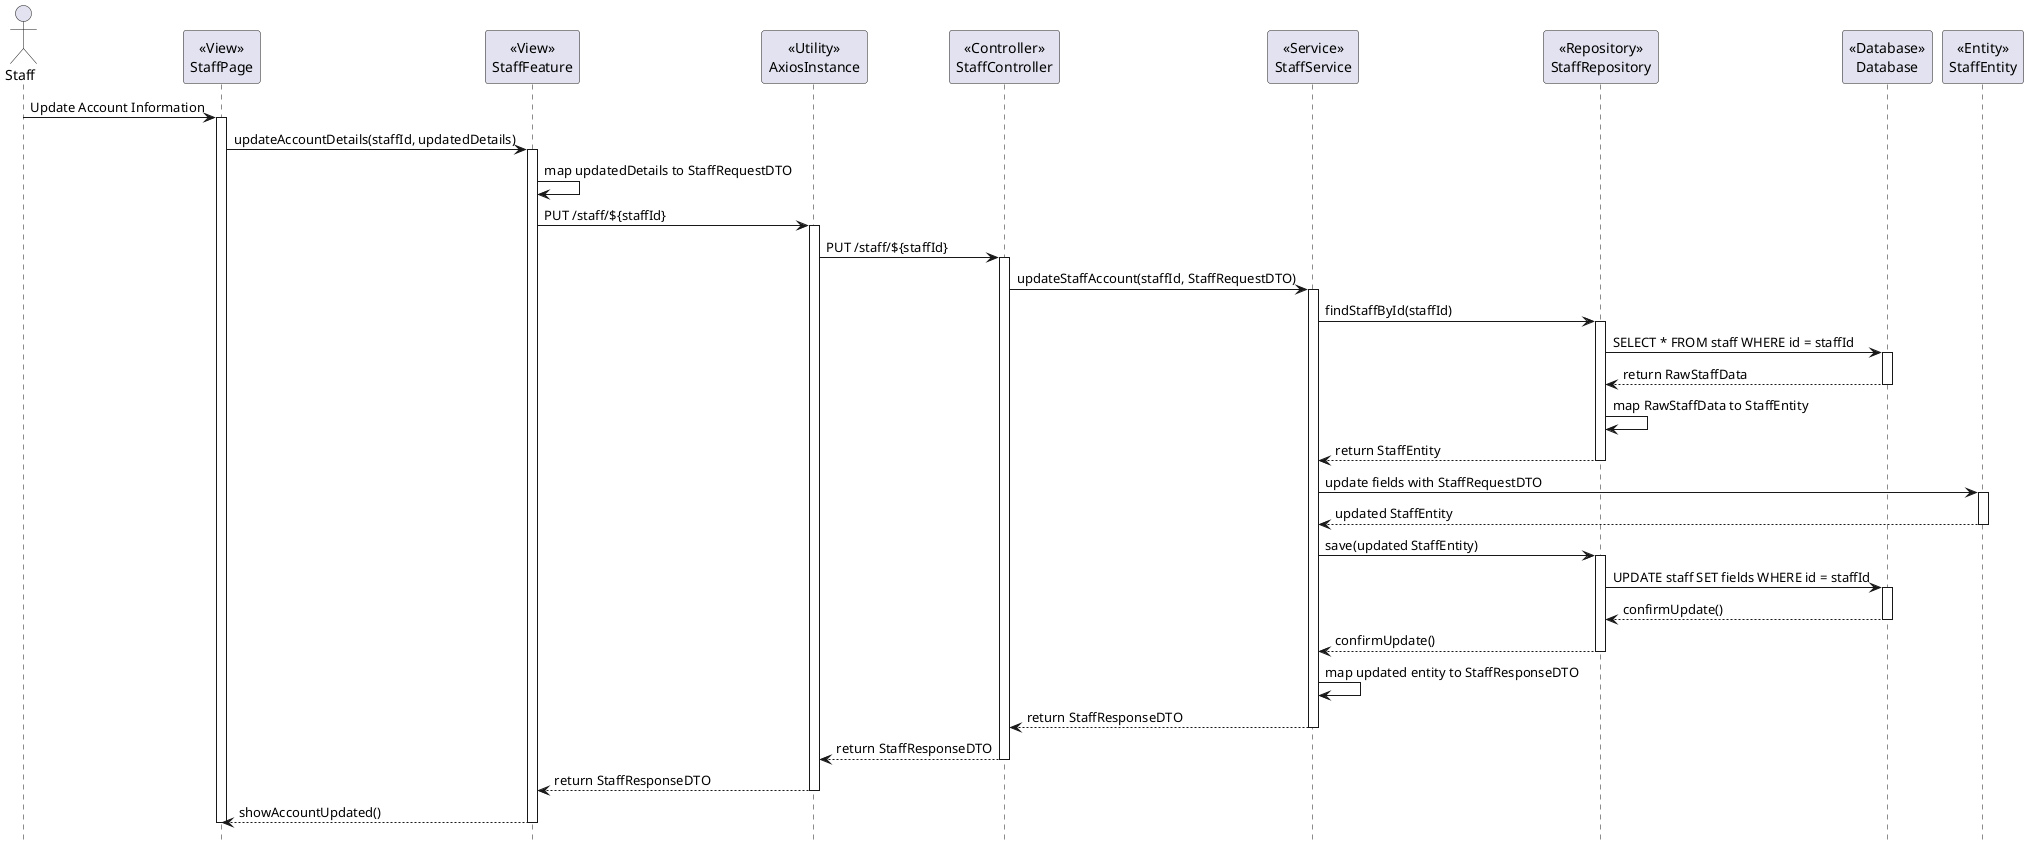 @startuml
hide footbox
actor Staff

participant StaffPage as "<<View>>\nStaffPage"
participant StaffFeature as "<<View>>\nStaffFeature"
participant AxiosInstance as "<<Utility>>\nAxiosInstance"
participant StaffController as "<<Controller>>\nStaffController"
participant StaffService as "<<Service>>\nStaffService"
participant StaffRepository as "<<Repository>>\nStaffRepository"
participant Database as "<<Database>>\nDatabase"
participant StaffEntity as "<<Entity>>\nStaffEntity"

' Update staff account details
Staff -> StaffPage: Update Account Information
activate StaffPage
StaffPage -> StaffFeature: updateAccountDetails(staffId, updatedDetails)
activate StaffFeature
StaffFeature -> StaffFeature: map updatedDetails to StaffRequestDTO
StaffFeature -> AxiosInstance: PUT /staff/${staffId}
activate AxiosInstance
AxiosInstance -> StaffController: PUT /staff/${staffId}
activate StaffController
StaffController -> StaffService: updateStaffAccount(staffId, StaffRequestDTO)
activate StaffService

' Retrieve existing entity
StaffService -> StaffRepository: findStaffById(staffId)
activate StaffRepository
StaffRepository -> Database: SELECT * FROM staff WHERE id = staffId
activate Database
Database --> StaffRepository: return RawStaffData
deactivate Database
StaffRepository -> StaffRepository: map RawStaffData to StaffEntity
StaffRepository --> StaffService: return StaffEntity
deactivate StaffRepository

' Update entity fields
StaffService -> StaffEntity: update fields with StaffRequestDTO
activate StaffEntity
StaffEntity --> StaffService: updated StaffEntity
deactivate StaffEntity

' Persist updated entity
StaffService -> StaffRepository: save(updated StaffEntity)
activate StaffRepository
StaffRepository -> Database: UPDATE staff SET fields WHERE id = staffId
activate Database
Database --> StaffRepository: confirmUpdate()
deactivate Database
StaffRepository --> StaffService: confirmUpdate()
deactivate StaffRepository

' Map response
StaffService -> StaffService: map updated entity to StaffResponseDTO
StaffService --> StaffController: return StaffResponseDTO
deactivate StaffService

StaffController --> AxiosInstance: return StaffResponseDTO
deactivate StaffController
AxiosInstance --> StaffFeature: return StaffResponseDTO
deactivate AxiosInstance
StaffFeature --> StaffPage: showAccountUpdated()
deactivate StaffFeature
deactivate StaffPage
@enduml
